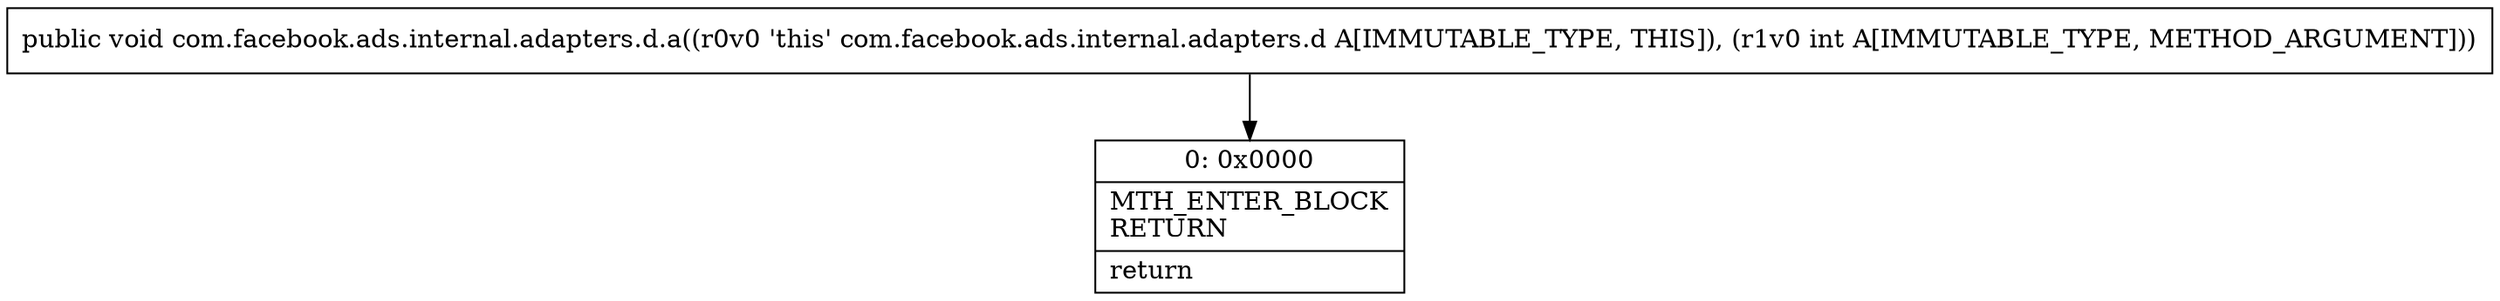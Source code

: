 digraph "CFG forcom.facebook.ads.internal.adapters.d.a(I)V" {
Node_0 [shape=record,label="{0\:\ 0x0000|MTH_ENTER_BLOCK\lRETURN\l|return\l}"];
MethodNode[shape=record,label="{public void com.facebook.ads.internal.adapters.d.a((r0v0 'this' com.facebook.ads.internal.adapters.d A[IMMUTABLE_TYPE, THIS]), (r1v0 int A[IMMUTABLE_TYPE, METHOD_ARGUMENT])) }"];
MethodNode -> Node_0;
}

